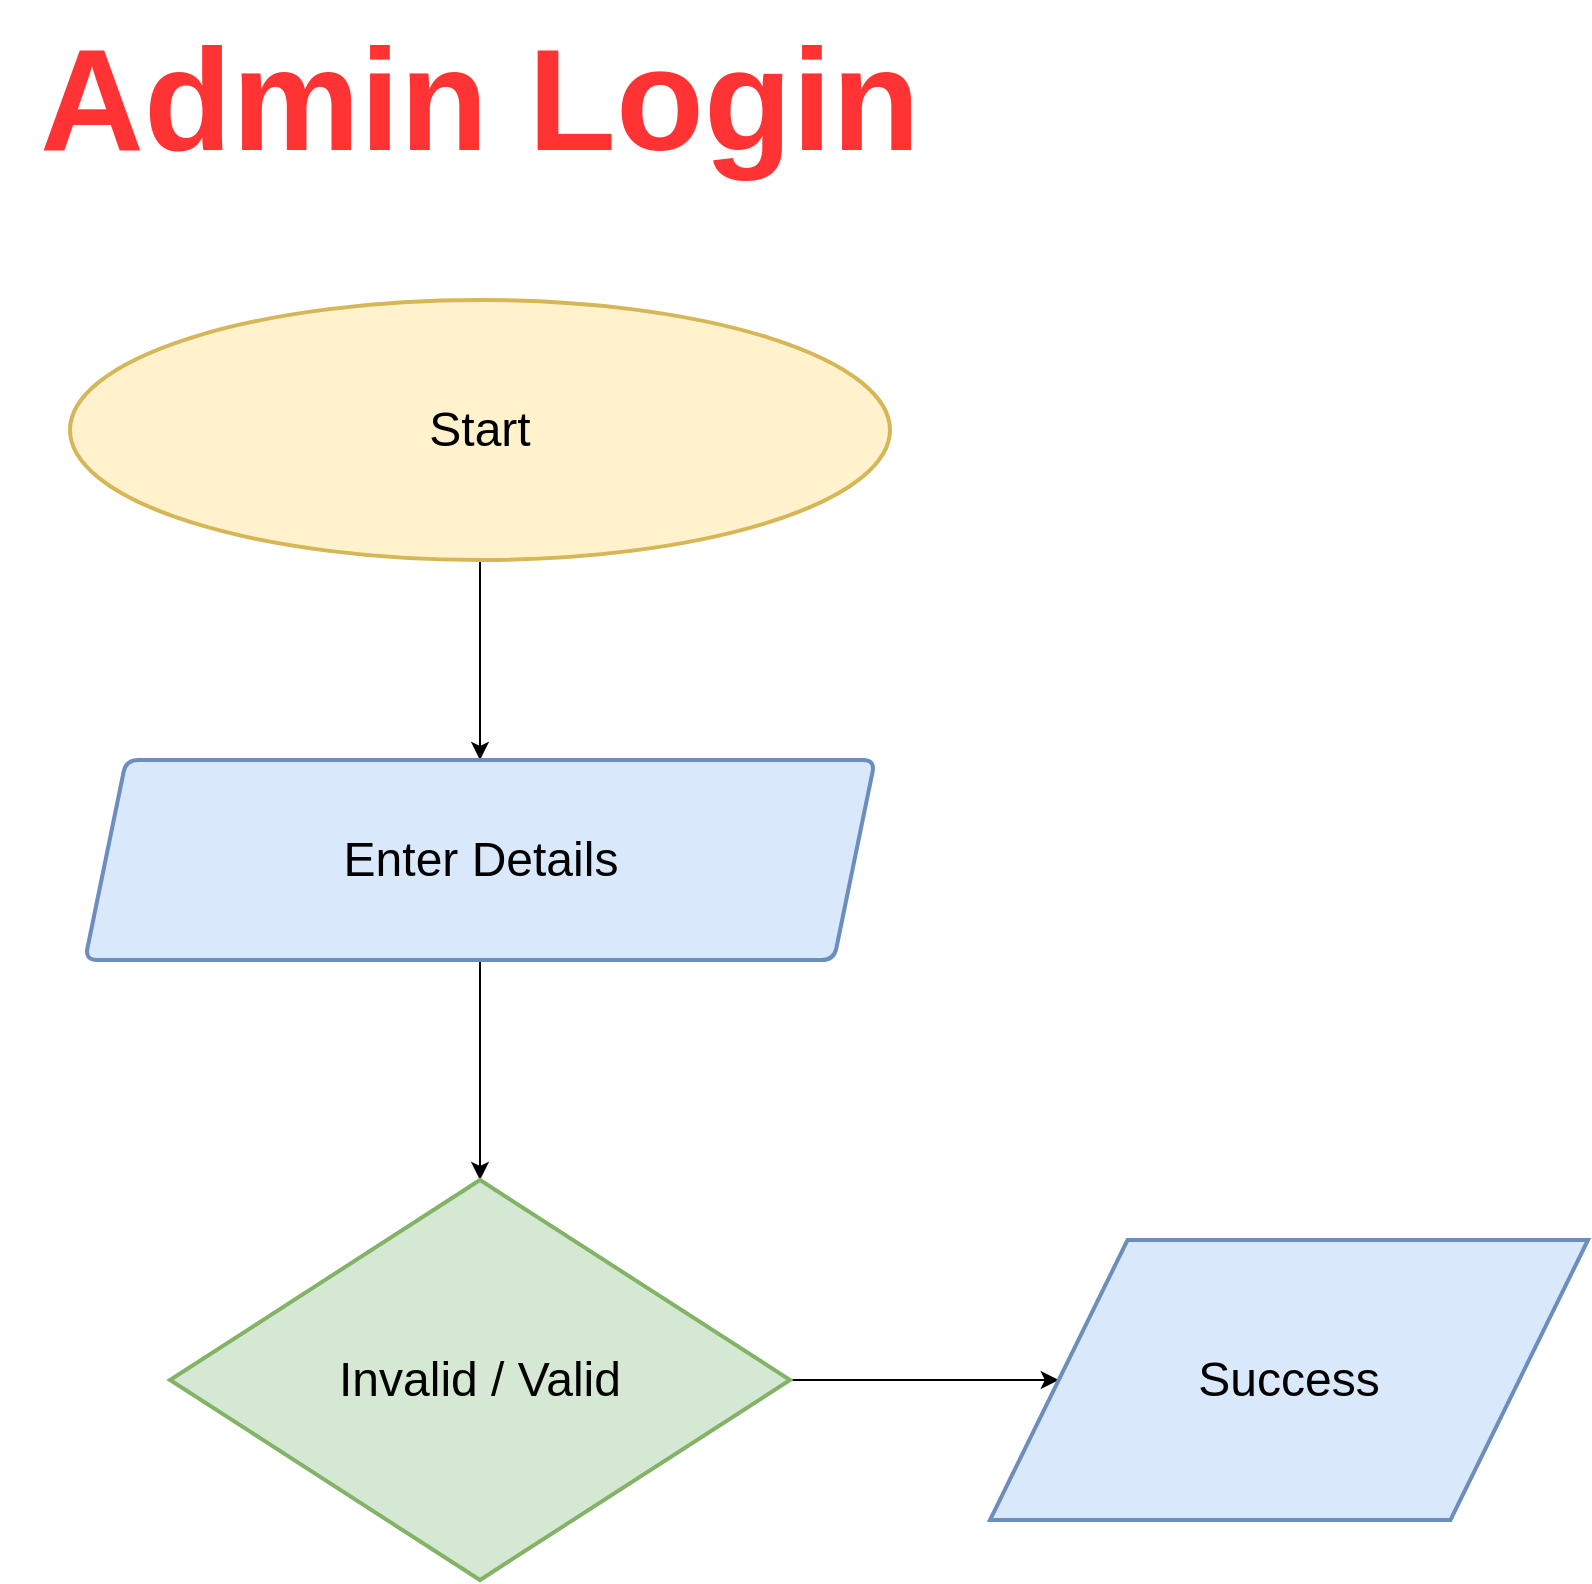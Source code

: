 <mxfile version="26.0.16">
  <diagram id="C5RBs43oDa-KdzZeNtuy" name="Page-1">
    <mxGraphModel dx="2120" dy="1438" grid="1" gridSize="10" guides="1" tooltips="1" connect="1" arrows="1" fold="1" page="1" pageScale="1" pageWidth="827" pageHeight="1169" math="0" shadow="0">
      <root>
        <mxCell id="WIyWlLk6GJQsqaUBKTNV-0" />
        <mxCell id="WIyWlLk6GJQsqaUBKTNV-1" parent="WIyWlLk6GJQsqaUBKTNV-0" />
        <mxCell id="h4RhrJ1EPq1ml3SVH13r-4" value="&lt;span style=&quot;font-style: normal; font-variant-caps: normal; letter-spacing: normal; text-indent: 0px; text-transform: none; white-space: normal; word-spacing: 0px; -webkit-text-stroke-width: 0px; text-decoration: none; caret-color: rgb(0, 0, 0); float: none; color: rgb(255, 51, 51); display: inline !important;&quot;&gt;&lt;font style=&quot;font-size: 72px;&quot;&gt;&lt;b&gt;Admin Login&lt;/b&gt;&lt;/font&gt;&lt;/span&gt;" style="text;whiteSpace=wrap;html=1;align=center;" vertex="1" parent="WIyWlLk6GJQsqaUBKTNV-1">
          <mxGeometry x="575" y="10" width="480" height="90" as="geometry" />
        </mxCell>
        <mxCell id="h4RhrJ1EPq1ml3SVH13r-8" value="" style="edgeStyle=orthogonalEdgeStyle;rounded=0;orthogonalLoop=1;jettySize=auto;html=1;" edge="1" parent="WIyWlLk6GJQsqaUBKTNV-1" source="h4RhrJ1EPq1ml3SVH13r-5" target="h4RhrJ1EPq1ml3SVH13r-6">
          <mxGeometry relative="1" as="geometry" />
        </mxCell>
        <mxCell id="h4RhrJ1EPq1ml3SVH13r-5" value="&lt;font style=&quot;font-size: 24px;&quot;&gt;Start&lt;/font&gt;" style="strokeWidth=2;html=1;shape=mxgraph.flowchart.start_1;whiteSpace=wrap;fillColor=#fff2cc;strokeColor=#d6b656;" vertex="1" parent="WIyWlLk6GJQsqaUBKTNV-1">
          <mxGeometry x="610" y="160" width="410" height="130" as="geometry" />
        </mxCell>
        <mxCell id="h4RhrJ1EPq1ml3SVH13r-10" value="" style="edgeStyle=orthogonalEdgeStyle;rounded=0;orthogonalLoop=1;jettySize=auto;html=1;" edge="1" parent="WIyWlLk6GJQsqaUBKTNV-1" source="h4RhrJ1EPq1ml3SVH13r-6" target="h4RhrJ1EPq1ml3SVH13r-9">
          <mxGeometry relative="1" as="geometry" />
        </mxCell>
        <mxCell id="h4RhrJ1EPq1ml3SVH13r-6" value="&lt;font style=&quot;font-size: 24px;&quot;&gt;Enter Details&lt;/font&gt;" style="shape=parallelogram;html=1;strokeWidth=2;perimeter=parallelogramPerimeter;whiteSpace=wrap;rounded=1;arcSize=12;size=0.052;fillColor=#dae8fc;strokeColor=#6c8ebf;" vertex="1" parent="WIyWlLk6GJQsqaUBKTNV-1">
          <mxGeometry x="617.5" y="390" width="395" height="100" as="geometry" />
        </mxCell>
        <mxCell id="h4RhrJ1EPq1ml3SVH13r-12" style="edgeStyle=orthogonalEdgeStyle;rounded=0;orthogonalLoop=1;jettySize=auto;html=1;entryX=0;entryY=0.5;entryDx=0;entryDy=0;" edge="1" parent="WIyWlLk6GJQsqaUBKTNV-1" source="h4RhrJ1EPq1ml3SVH13r-9" target="h4RhrJ1EPq1ml3SVH13r-11">
          <mxGeometry relative="1" as="geometry" />
        </mxCell>
        <mxCell id="h4RhrJ1EPq1ml3SVH13r-9" value="&lt;font style=&quot;font-size: 24px;&quot;&gt;&lt;span style=&quot;text-align: start;&quot;&gt;Invalid / Valid&lt;/span&gt;&lt;/font&gt;" style="strokeWidth=2;html=1;shape=mxgraph.flowchart.decision;whiteSpace=wrap;fillColor=#d5e8d4;strokeColor=#82b366;" vertex="1" parent="WIyWlLk6GJQsqaUBKTNV-1">
          <mxGeometry x="660" y="600" width="310" height="200" as="geometry" />
        </mxCell>
        <mxCell id="h4RhrJ1EPq1ml3SVH13r-11" value="&lt;font style=&quot;font-size: 24px;&quot;&gt;Success&lt;/font&gt;" style="shape=parallelogram;html=1;strokeWidth=2;perimeter=parallelogramPerimeter;whiteSpace=wrap;rounded=1;arcSize=0;size=0.23;fillColor=#dae8fc;strokeColor=#6c8ebf;" vertex="1" parent="WIyWlLk6GJQsqaUBKTNV-1">
          <mxGeometry x="1070" y="630" width="299" height="140" as="geometry" />
        </mxCell>
      </root>
    </mxGraphModel>
  </diagram>
</mxfile>
